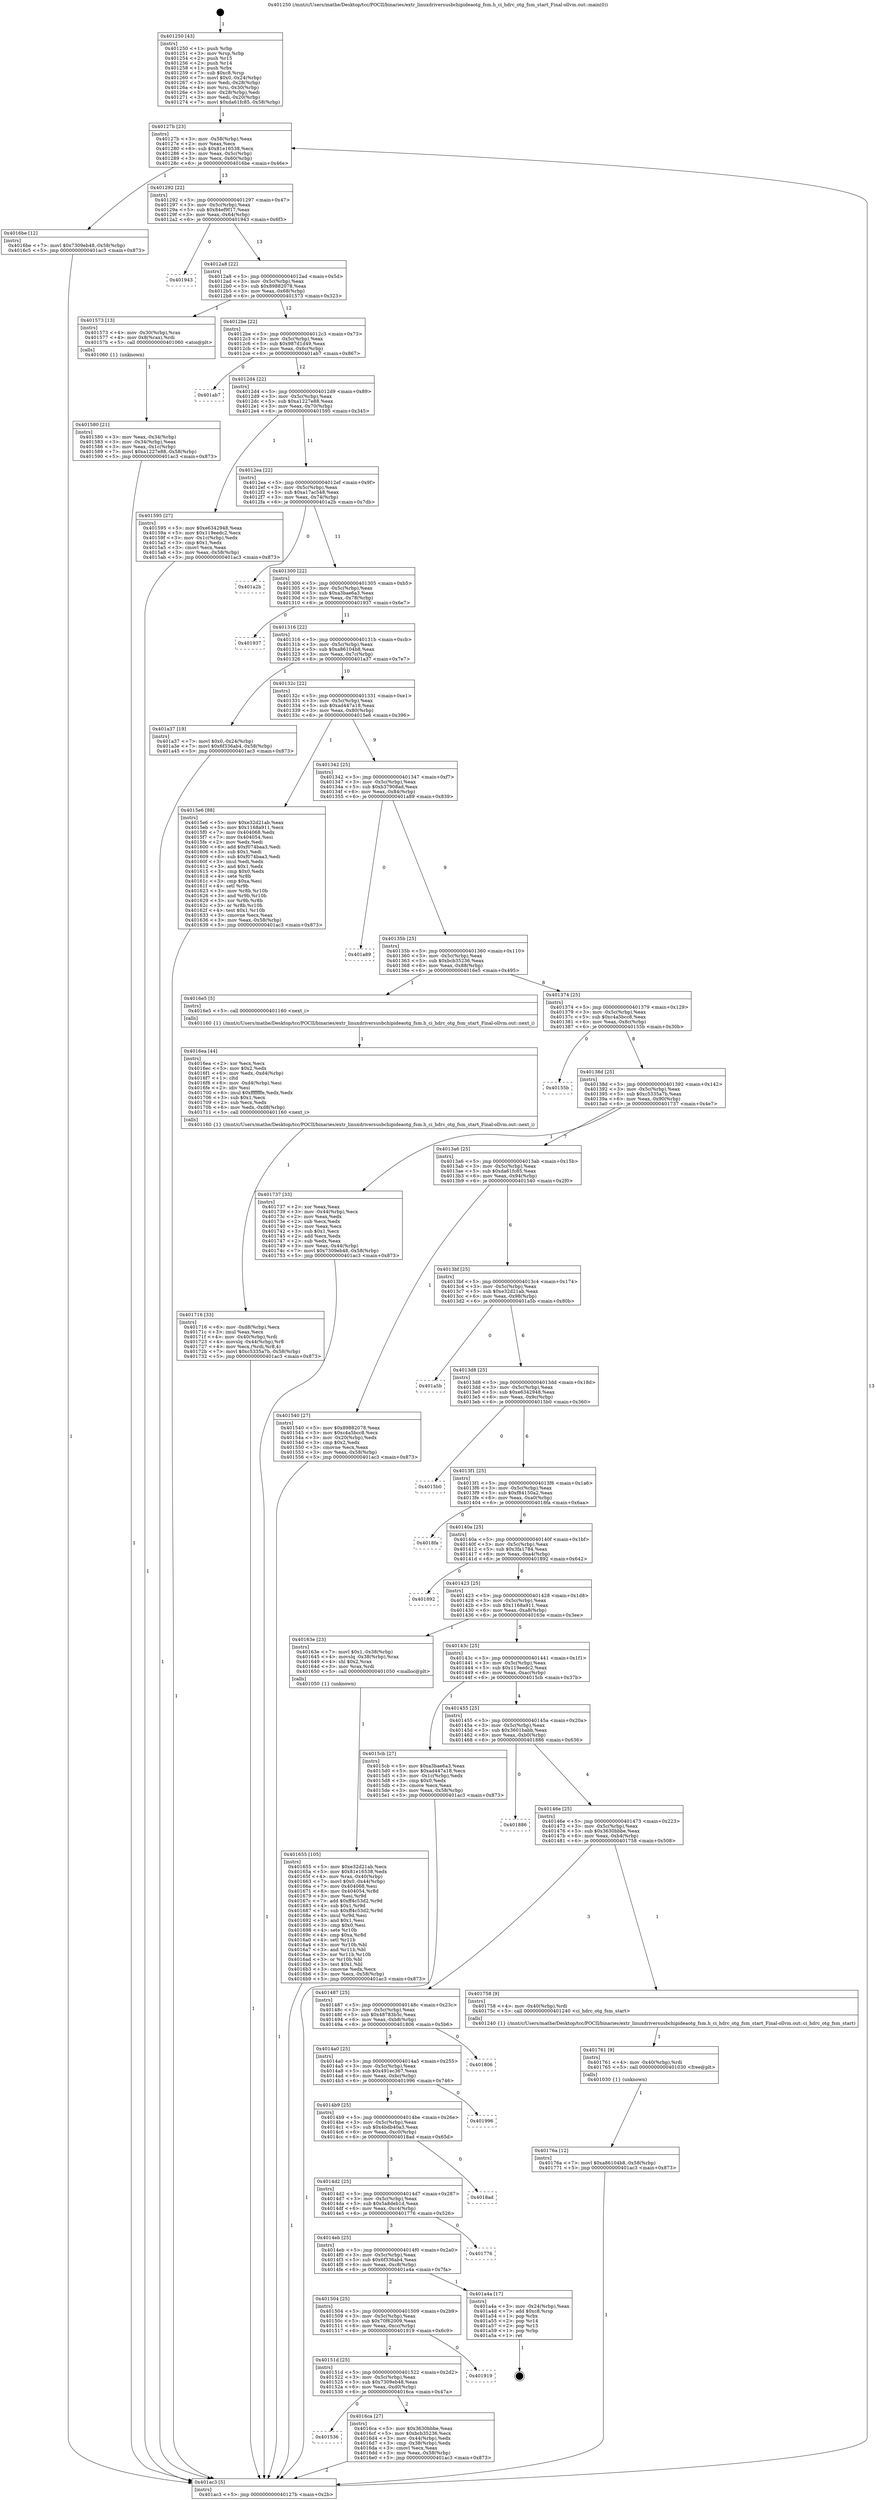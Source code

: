 digraph "0x401250" {
  label = "0x401250 (/mnt/c/Users/mathe/Desktop/tcc/POCII/binaries/extr_linuxdriversusbchipideaotg_fsm.h_ci_hdrc_otg_fsm_start_Final-ollvm.out::main(0))"
  labelloc = "t"
  node[shape=record]

  Entry [label="",width=0.3,height=0.3,shape=circle,fillcolor=black,style=filled]
  "0x40127b" [label="{
     0x40127b [23]\l
     | [instrs]\l
     &nbsp;&nbsp;0x40127b \<+3\>: mov -0x58(%rbp),%eax\l
     &nbsp;&nbsp;0x40127e \<+2\>: mov %eax,%ecx\l
     &nbsp;&nbsp;0x401280 \<+6\>: sub $0x81e16538,%ecx\l
     &nbsp;&nbsp;0x401286 \<+3\>: mov %eax,-0x5c(%rbp)\l
     &nbsp;&nbsp;0x401289 \<+3\>: mov %ecx,-0x60(%rbp)\l
     &nbsp;&nbsp;0x40128c \<+6\>: je 00000000004016be \<main+0x46e\>\l
  }"]
  "0x4016be" [label="{
     0x4016be [12]\l
     | [instrs]\l
     &nbsp;&nbsp;0x4016be \<+7\>: movl $0x7309eb48,-0x58(%rbp)\l
     &nbsp;&nbsp;0x4016c5 \<+5\>: jmp 0000000000401ac3 \<main+0x873\>\l
  }"]
  "0x401292" [label="{
     0x401292 [22]\l
     | [instrs]\l
     &nbsp;&nbsp;0x401292 \<+5\>: jmp 0000000000401297 \<main+0x47\>\l
     &nbsp;&nbsp;0x401297 \<+3\>: mov -0x5c(%rbp),%eax\l
     &nbsp;&nbsp;0x40129a \<+5\>: sub $0x84ef9f17,%eax\l
     &nbsp;&nbsp;0x40129f \<+3\>: mov %eax,-0x64(%rbp)\l
     &nbsp;&nbsp;0x4012a2 \<+6\>: je 0000000000401943 \<main+0x6f3\>\l
  }"]
  Exit [label="",width=0.3,height=0.3,shape=circle,fillcolor=black,style=filled,peripheries=2]
  "0x401943" [label="{
     0x401943\l
  }", style=dashed]
  "0x4012a8" [label="{
     0x4012a8 [22]\l
     | [instrs]\l
     &nbsp;&nbsp;0x4012a8 \<+5\>: jmp 00000000004012ad \<main+0x5d\>\l
     &nbsp;&nbsp;0x4012ad \<+3\>: mov -0x5c(%rbp),%eax\l
     &nbsp;&nbsp;0x4012b0 \<+5\>: sub $0x89882078,%eax\l
     &nbsp;&nbsp;0x4012b5 \<+3\>: mov %eax,-0x68(%rbp)\l
     &nbsp;&nbsp;0x4012b8 \<+6\>: je 0000000000401573 \<main+0x323\>\l
  }"]
  "0x40176a" [label="{
     0x40176a [12]\l
     | [instrs]\l
     &nbsp;&nbsp;0x40176a \<+7\>: movl $0xa86104b8,-0x58(%rbp)\l
     &nbsp;&nbsp;0x401771 \<+5\>: jmp 0000000000401ac3 \<main+0x873\>\l
  }"]
  "0x401573" [label="{
     0x401573 [13]\l
     | [instrs]\l
     &nbsp;&nbsp;0x401573 \<+4\>: mov -0x30(%rbp),%rax\l
     &nbsp;&nbsp;0x401577 \<+4\>: mov 0x8(%rax),%rdi\l
     &nbsp;&nbsp;0x40157b \<+5\>: call 0000000000401060 \<atoi@plt\>\l
     | [calls]\l
     &nbsp;&nbsp;0x401060 \{1\} (unknown)\l
  }"]
  "0x4012be" [label="{
     0x4012be [22]\l
     | [instrs]\l
     &nbsp;&nbsp;0x4012be \<+5\>: jmp 00000000004012c3 \<main+0x73\>\l
     &nbsp;&nbsp;0x4012c3 \<+3\>: mov -0x5c(%rbp),%eax\l
     &nbsp;&nbsp;0x4012c6 \<+5\>: sub $0x987d1d49,%eax\l
     &nbsp;&nbsp;0x4012cb \<+3\>: mov %eax,-0x6c(%rbp)\l
     &nbsp;&nbsp;0x4012ce \<+6\>: je 0000000000401ab7 \<main+0x867\>\l
  }"]
  "0x401761" [label="{
     0x401761 [9]\l
     | [instrs]\l
     &nbsp;&nbsp;0x401761 \<+4\>: mov -0x40(%rbp),%rdi\l
     &nbsp;&nbsp;0x401765 \<+5\>: call 0000000000401030 \<free@plt\>\l
     | [calls]\l
     &nbsp;&nbsp;0x401030 \{1\} (unknown)\l
  }"]
  "0x401ab7" [label="{
     0x401ab7\l
  }", style=dashed]
  "0x4012d4" [label="{
     0x4012d4 [22]\l
     | [instrs]\l
     &nbsp;&nbsp;0x4012d4 \<+5\>: jmp 00000000004012d9 \<main+0x89\>\l
     &nbsp;&nbsp;0x4012d9 \<+3\>: mov -0x5c(%rbp),%eax\l
     &nbsp;&nbsp;0x4012dc \<+5\>: sub $0xa1227e88,%eax\l
     &nbsp;&nbsp;0x4012e1 \<+3\>: mov %eax,-0x70(%rbp)\l
     &nbsp;&nbsp;0x4012e4 \<+6\>: je 0000000000401595 \<main+0x345\>\l
  }"]
  "0x401716" [label="{
     0x401716 [33]\l
     | [instrs]\l
     &nbsp;&nbsp;0x401716 \<+6\>: mov -0xd8(%rbp),%ecx\l
     &nbsp;&nbsp;0x40171c \<+3\>: imul %eax,%ecx\l
     &nbsp;&nbsp;0x40171f \<+4\>: mov -0x40(%rbp),%rdi\l
     &nbsp;&nbsp;0x401723 \<+4\>: movslq -0x44(%rbp),%r8\l
     &nbsp;&nbsp;0x401727 \<+4\>: mov %ecx,(%rdi,%r8,4)\l
     &nbsp;&nbsp;0x40172b \<+7\>: movl $0xc5335a7b,-0x58(%rbp)\l
     &nbsp;&nbsp;0x401732 \<+5\>: jmp 0000000000401ac3 \<main+0x873\>\l
  }"]
  "0x401595" [label="{
     0x401595 [27]\l
     | [instrs]\l
     &nbsp;&nbsp;0x401595 \<+5\>: mov $0xe6342948,%eax\l
     &nbsp;&nbsp;0x40159a \<+5\>: mov $0x119eedc2,%ecx\l
     &nbsp;&nbsp;0x40159f \<+3\>: mov -0x1c(%rbp),%edx\l
     &nbsp;&nbsp;0x4015a2 \<+3\>: cmp $0x1,%edx\l
     &nbsp;&nbsp;0x4015a5 \<+3\>: cmovl %ecx,%eax\l
     &nbsp;&nbsp;0x4015a8 \<+3\>: mov %eax,-0x58(%rbp)\l
     &nbsp;&nbsp;0x4015ab \<+5\>: jmp 0000000000401ac3 \<main+0x873\>\l
  }"]
  "0x4012ea" [label="{
     0x4012ea [22]\l
     | [instrs]\l
     &nbsp;&nbsp;0x4012ea \<+5\>: jmp 00000000004012ef \<main+0x9f\>\l
     &nbsp;&nbsp;0x4012ef \<+3\>: mov -0x5c(%rbp),%eax\l
     &nbsp;&nbsp;0x4012f2 \<+5\>: sub $0xa17ac548,%eax\l
     &nbsp;&nbsp;0x4012f7 \<+3\>: mov %eax,-0x74(%rbp)\l
     &nbsp;&nbsp;0x4012fa \<+6\>: je 0000000000401a2b \<main+0x7db\>\l
  }"]
  "0x4016ea" [label="{
     0x4016ea [44]\l
     | [instrs]\l
     &nbsp;&nbsp;0x4016ea \<+2\>: xor %ecx,%ecx\l
     &nbsp;&nbsp;0x4016ec \<+5\>: mov $0x2,%edx\l
     &nbsp;&nbsp;0x4016f1 \<+6\>: mov %edx,-0xd4(%rbp)\l
     &nbsp;&nbsp;0x4016f7 \<+1\>: cltd\l
     &nbsp;&nbsp;0x4016f8 \<+6\>: mov -0xd4(%rbp),%esi\l
     &nbsp;&nbsp;0x4016fe \<+2\>: idiv %esi\l
     &nbsp;&nbsp;0x401700 \<+6\>: imul $0xfffffffe,%edx,%edx\l
     &nbsp;&nbsp;0x401706 \<+3\>: sub $0x1,%ecx\l
     &nbsp;&nbsp;0x401709 \<+2\>: sub %ecx,%edx\l
     &nbsp;&nbsp;0x40170b \<+6\>: mov %edx,-0xd8(%rbp)\l
     &nbsp;&nbsp;0x401711 \<+5\>: call 0000000000401160 \<next_i\>\l
     | [calls]\l
     &nbsp;&nbsp;0x401160 \{1\} (/mnt/c/Users/mathe/Desktop/tcc/POCII/binaries/extr_linuxdriversusbchipideaotg_fsm.h_ci_hdrc_otg_fsm_start_Final-ollvm.out::next_i)\l
  }"]
  "0x401a2b" [label="{
     0x401a2b\l
  }", style=dashed]
  "0x401300" [label="{
     0x401300 [22]\l
     | [instrs]\l
     &nbsp;&nbsp;0x401300 \<+5\>: jmp 0000000000401305 \<main+0xb5\>\l
     &nbsp;&nbsp;0x401305 \<+3\>: mov -0x5c(%rbp),%eax\l
     &nbsp;&nbsp;0x401308 \<+5\>: sub $0xa3bae6a3,%eax\l
     &nbsp;&nbsp;0x40130d \<+3\>: mov %eax,-0x78(%rbp)\l
     &nbsp;&nbsp;0x401310 \<+6\>: je 0000000000401937 \<main+0x6e7\>\l
  }"]
  "0x401536" [label="{
     0x401536\l
  }", style=dashed]
  "0x401937" [label="{
     0x401937\l
  }", style=dashed]
  "0x401316" [label="{
     0x401316 [22]\l
     | [instrs]\l
     &nbsp;&nbsp;0x401316 \<+5\>: jmp 000000000040131b \<main+0xcb\>\l
     &nbsp;&nbsp;0x40131b \<+3\>: mov -0x5c(%rbp),%eax\l
     &nbsp;&nbsp;0x40131e \<+5\>: sub $0xa86104b8,%eax\l
     &nbsp;&nbsp;0x401323 \<+3\>: mov %eax,-0x7c(%rbp)\l
     &nbsp;&nbsp;0x401326 \<+6\>: je 0000000000401a37 \<main+0x7e7\>\l
  }"]
  "0x4016ca" [label="{
     0x4016ca [27]\l
     | [instrs]\l
     &nbsp;&nbsp;0x4016ca \<+5\>: mov $0x3630bbbe,%eax\l
     &nbsp;&nbsp;0x4016cf \<+5\>: mov $0xbcb35236,%ecx\l
     &nbsp;&nbsp;0x4016d4 \<+3\>: mov -0x44(%rbp),%edx\l
     &nbsp;&nbsp;0x4016d7 \<+3\>: cmp -0x38(%rbp),%edx\l
     &nbsp;&nbsp;0x4016da \<+3\>: cmovl %ecx,%eax\l
     &nbsp;&nbsp;0x4016dd \<+3\>: mov %eax,-0x58(%rbp)\l
     &nbsp;&nbsp;0x4016e0 \<+5\>: jmp 0000000000401ac3 \<main+0x873\>\l
  }"]
  "0x401a37" [label="{
     0x401a37 [19]\l
     | [instrs]\l
     &nbsp;&nbsp;0x401a37 \<+7\>: movl $0x0,-0x24(%rbp)\l
     &nbsp;&nbsp;0x401a3e \<+7\>: movl $0x6f336ab4,-0x58(%rbp)\l
     &nbsp;&nbsp;0x401a45 \<+5\>: jmp 0000000000401ac3 \<main+0x873\>\l
  }"]
  "0x40132c" [label="{
     0x40132c [22]\l
     | [instrs]\l
     &nbsp;&nbsp;0x40132c \<+5\>: jmp 0000000000401331 \<main+0xe1\>\l
     &nbsp;&nbsp;0x401331 \<+3\>: mov -0x5c(%rbp),%eax\l
     &nbsp;&nbsp;0x401334 \<+5\>: sub $0xad447a18,%eax\l
     &nbsp;&nbsp;0x401339 \<+3\>: mov %eax,-0x80(%rbp)\l
     &nbsp;&nbsp;0x40133c \<+6\>: je 00000000004015e6 \<main+0x396\>\l
  }"]
  "0x40151d" [label="{
     0x40151d [25]\l
     | [instrs]\l
     &nbsp;&nbsp;0x40151d \<+5\>: jmp 0000000000401522 \<main+0x2d2\>\l
     &nbsp;&nbsp;0x401522 \<+3\>: mov -0x5c(%rbp),%eax\l
     &nbsp;&nbsp;0x401525 \<+5\>: sub $0x7309eb48,%eax\l
     &nbsp;&nbsp;0x40152a \<+6\>: mov %eax,-0xd0(%rbp)\l
     &nbsp;&nbsp;0x401530 \<+6\>: je 00000000004016ca \<main+0x47a\>\l
  }"]
  "0x4015e6" [label="{
     0x4015e6 [88]\l
     | [instrs]\l
     &nbsp;&nbsp;0x4015e6 \<+5\>: mov $0xe32d21ab,%eax\l
     &nbsp;&nbsp;0x4015eb \<+5\>: mov $0x1168a911,%ecx\l
     &nbsp;&nbsp;0x4015f0 \<+7\>: mov 0x404068,%edx\l
     &nbsp;&nbsp;0x4015f7 \<+7\>: mov 0x404054,%esi\l
     &nbsp;&nbsp;0x4015fe \<+2\>: mov %edx,%edi\l
     &nbsp;&nbsp;0x401600 \<+6\>: add $0xf074baa3,%edi\l
     &nbsp;&nbsp;0x401606 \<+3\>: sub $0x1,%edi\l
     &nbsp;&nbsp;0x401609 \<+6\>: sub $0xf074baa3,%edi\l
     &nbsp;&nbsp;0x40160f \<+3\>: imul %edi,%edx\l
     &nbsp;&nbsp;0x401612 \<+3\>: and $0x1,%edx\l
     &nbsp;&nbsp;0x401615 \<+3\>: cmp $0x0,%edx\l
     &nbsp;&nbsp;0x401618 \<+4\>: sete %r8b\l
     &nbsp;&nbsp;0x40161c \<+3\>: cmp $0xa,%esi\l
     &nbsp;&nbsp;0x40161f \<+4\>: setl %r9b\l
     &nbsp;&nbsp;0x401623 \<+3\>: mov %r8b,%r10b\l
     &nbsp;&nbsp;0x401626 \<+3\>: and %r9b,%r10b\l
     &nbsp;&nbsp;0x401629 \<+3\>: xor %r9b,%r8b\l
     &nbsp;&nbsp;0x40162c \<+3\>: or %r8b,%r10b\l
     &nbsp;&nbsp;0x40162f \<+4\>: test $0x1,%r10b\l
     &nbsp;&nbsp;0x401633 \<+3\>: cmovne %ecx,%eax\l
     &nbsp;&nbsp;0x401636 \<+3\>: mov %eax,-0x58(%rbp)\l
     &nbsp;&nbsp;0x401639 \<+5\>: jmp 0000000000401ac3 \<main+0x873\>\l
  }"]
  "0x401342" [label="{
     0x401342 [25]\l
     | [instrs]\l
     &nbsp;&nbsp;0x401342 \<+5\>: jmp 0000000000401347 \<main+0xf7\>\l
     &nbsp;&nbsp;0x401347 \<+3\>: mov -0x5c(%rbp),%eax\l
     &nbsp;&nbsp;0x40134a \<+5\>: sub $0xb37908ad,%eax\l
     &nbsp;&nbsp;0x40134f \<+6\>: mov %eax,-0x84(%rbp)\l
     &nbsp;&nbsp;0x401355 \<+6\>: je 0000000000401a89 \<main+0x839\>\l
  }"]
  "0x401919" [label="{
     0x401919\l
  }", style=dashed]
  "0x401a89" [label="{
     0x401a89\l
  }", style=dashed]
  "0x40135b" [label="{
     0x40135b [25]\l
     | [instrs]\l
     &nbsp;&nbsp;0x40135b \<+5\>: jmp 0000000000401360 \<main+0x110\>\l
     &nbsp;&nbsp;0x401360 \<+3\>: mov -0x5c(%rbp),%eax\l
     &nbsp;&nbsp;0x401363 \<+5\>: sub $0xbcb35236,%eax\l
     &nbsp;&nbsp;0x401368 \<+6\>: mov %eax,-0x88(%rbp)\l
     &nbsp;&nbsp;0x40136e \<+6\>: je 00000000004016e5 \<main+0x495\>\l
  }"]
  "0x401504" [label="{
     0x401504 [25]\l
     | [instrs]\l
     &nbsp;&nbsp;0x401504 \<+5\>: jmp 0000000000401509 \<main+0x2b9\>\l
     &nbsp;&nbsp;0x401509 \<+3\>: mov -0x5c(%rbp),%eax\l
     &nbsp;&nbsp;0x40150c \<+5\>: sub $0x70f62009,%eax\l
     &nbsp;&nbsp;0x401511 \<+6\>: mov %eax,-0xcc(%rbp)\l
     &nbsp;&nbsp;0x401517 \<+6\>: je 0000000000401919 \<main+0x6c9\>\l
  }"]
  "0x4016e5" [label="{
     0x4016e5 [5]\l
     | [instrs]\l
     &nbsp;&nbsp;0x4016e5 \<+5\>: call 0000000000401160 \<next_i\>\l
     | [calls]\l
     &nbsp;&nbsp;0x401160 \{1\} (/mnt/c/Users/mathe/Desktop/tcc/POCII/binaries/extr_linuxdriversusbchipideaotg_fsm.h_ci_hdrc_otg_fsm_start_Final-ollvm.out::next_i)\l
  }"]
  "0x401374" [label="{
     0x401374 [25]\l
     | [instrs]\l
     &nbsp;&nbsp;0x401374 \<+5\>: jmp 0000000000401379 \<main+0x129\>\l
     &nbsp;&nbsp;0x401379 \<+3\>: mov -0x5c(%rbp),%eax\l
     &nbsp;&nbsp;0x40137c \<+5\>: sub $0xc4a5bcc8,%eax\l
     &nbsp;&nbsp;0x401381 \<+6\>: mov %eax,-0x8c(%rbp)\l
     &nbsp;&nbsp;0x401387 \<+6\>: je 000000000040155b \<main+0x30b\>\l
  }"]
  "0x401a4a" [label="{
     0x401a4a [17]\l
     | [instrs]\l
     &nbsp;&nbsp;0x401a4a \<+3\>: mov -0x24(%rbp),%eax\l
     &nbsp;&nbsp;0x401a4d \<+7\>: add $0xc8,%rsp\l
     &nbsp;&nbsp;0x401a54 \<+1\>: pop %rbx\l
     &nbsp;&nbsp;0x401a55 \<+2\>: pop %r14\l
     &nbsp;&nbsp;0x401a57 \<+2\>: pop %r15\l
     &nbsp;&nbsp;0x401a59 \<+1\>: pop %rbp\l
     &nbsp;&nbsp;0x401a5a \<+1\>: ret\l
  }"]
  "0x40155b" [label="{
     0x40155b\l
  }", style=dashed]
  "0x40138d" [label="{
     0x40138d [25]\l
     | [instrs]\l
     &nbsp;&nbsp;0x40138d \<+5\>: jmp 0000000000401392 \<main+0x142\>\l
     &nbsp;&nbsp;0x401392 \<+3\>: mov -0x5c(%rbp),%eax\l
     &nbsp;&nbsp;0x401395 \<+5\>: sub $0xc5335a7b,%eax\l
     &nbsp;&nbsp;0x40139a \<+6\>: mov %eax,-0x90(%rbp)\l
     &nbsp;&nbsp;0x4013a0 \<+6\>: je 0000000000401737 \<main+0x4e7\>\l
  }"]
  "0x4014eb" [label="{
     0x4014eb [25]\l
     | [instrs]\l
     &nbsp;&nbsp;0x4014eb \<+5\>: jmp 00000000004014f0 \<main+0x2a0\>\l
     &nbsp;&nbsp;0x4014f0 \<+3\>: mov -0x5c(%rbp),%eax\l
     &nbsp;&nbsp;0x4014f3 \<+5\>: sub $0x6f336ab4,%eax\l
     &nbsp;&nbsp;0x4014f8 \<+6\>: mov %eax,-0xc8(%rbp)\l
     &nbsp;&nbsp;0x4014fe \<+6\>: je 0000000000401a4a \<main+0x7fa\>\l
  }"]
  "0x401737" [label="{
     0x401737 [33]\l
     | [instrs]\l
     &nbsp;&nbsp;0x401737 \<+2\>: xor %eax,%eax\l
     &nbsp;&nbsp;0x401739 \<+3\>: mov -0x44(%rbp),%ecx\l
     &nbsp;&nbsp;0x40173c \<+2\>: mov %eax,%edx\l
     &nbsp;&nbsp;0x40173e \<+2\>: sub %ecx,%edx\l
     &nbsp;&nbsp;0x401740 \<+2\>: mov %eax,%ecx\l
     &nbsp;&nbsp;0x401742 \<+3\>: sub $0x1,%ecx\l
     &nbsp;&nbsp;0x401745 \<+2\>: add %ecx,%edx\l
     &nbsp;&nbsp;0x401747 \<+2\>: sub %edx,%eax\l
     &nbsp;&nbsp;0x401749 \<+3\>: mov %eax,-0x44(%rbp)\l
     &nbsp;&nbsp;0x40174c \<+7\>: movl $0x7309eb48,-0x58(%rbp)\l
     &nbsp;&nbsp;0x401753 \<+5\>: jmp 0000000000401ac3 \<main+0x873\>\l
  }"]
  "0x4013a6" [label="{
     0x4013a6 [25]\l
     | [instrs]\l
     &nbsp;&nbsp;0x4013a6 \<+5\>: jmp 00000000004013ab \<main+0x15b\>\l
     &nbsp;&nbsp;0x4013ab \<+3\>: mov -0x5c(%rbp),%eax\l
     &nbsp;&nbsp;0x4013ae \<+5\>: sub $0xda61fc85,%eax\l
     &nbsp;&nbsp;0x4013b3 \<+6\>: mov %eax,-0x94(%rbp)\l
     &nbsp;&nbsp;0x4013b9 \<+6\>: je 0000000000401540 \<main+0x2f0\>\l
  }"]
  "0x401776" [label="{
     0x401776\l
  }", style=dashed]
  "0x401540" [label="{
     0x401540 [27]\l
     | [instrs]\l
     &nbsp;&nbsp;0x401540 \<+5\>: mov $0x89882078,%eax\l
     &nbsp;&nbsp;0x401545 \<+5\>: mov $0xc4a5bcc8,%ecx\l
     &nbsp;&nbsp;0x40154a \<+3\>: mov -0x20(%rbp),%edx\l
     &nbsp;&nbsp;0x40154d \<+3\>: cmp $0x2,%edx\l
     &nbsp;&nbsp;0x401550 \<+3\>: cmovne %ecx,%eax\l
     &nbsp;&nbsp;0x401553 \<+3\>: mov %eax,-0x58(%rbp)\l
     &nbsp;&nbsp;0x401556 \<+5\>: jmp 0000000000401ac3 \<main+0x873\>\l
  }"]
  "0x4013bf" [label="{
     0x4013bf [25]\l
     | [instrs]\l
     &nbsp;&nbsp;0x4013bf \<+5\>: jmp 00000000004013c4 \<main+0x174\>\l
     &nbsp;&nbsp;0x4013c4 \<+3\>: mov -0x5c(%rbp),%eax\l
     &nbsp;&nbsp;0x4013c7 \<+5\>: sub $0xe32d21ab,%eax\l
     &nbsp;&nbsp;0x4013cc \<+6\>: mov %eax,-0x98(%rbp)\l
     &nbsp;&nbsp;0x4013d2 \<+6\>: je 0000000000401a5b \<main+0x80b\>\l
  }"]
  "0x401ac3" [label="{
     0x401ac3 [5]\l
     | [instrs]\l
     &nbsp;&nbsp;0x401ac3 \<+5\>: jmp 000000000040127b \<main+0x2b\>\l
  }"]
  "0x401250" [label="{
     0x401250 [43]\l
     | [instrs]\l
     &nbsp;&nbsp;0x401250 \<+1\>: push %rbp\l
     &nbsp;&nbsp;0x401251 \<+3\>: mov %rsp,%rbp\l
     &nbsp;&nbsp;0x401254 \<+2\>: push %r15\l
     &nbsp;&nbsp;0x401256 \<+2\>: push %r14\l
     &nbsp;&nbsp;0x401258 \<+1\>: push %rbx\l
     &nbsp;&nbsp;0x401259 \<+7\>: sub $0xc8,%rsp\l
     &nbsp;&nbsp;0x401260 \<+7\>: movl $0x0,-0x24(%rbp)\l
     &nbsp;&nbsp;0x401267 \<+3\>: mov %edi,-0x28(%rbp)\l
     &nbsp;&nbsp;0x40126a \<+4\>: mov %rsi,-0x30(%rbp)\l
     &nbsp;&nbsp;0x40126e \<+3\>: mov -0x28(%rbp),%edi\l
     &nbsp;&nbsp;0x401271 \<+3\>: mov %edi,-0x20(%rbp)\l
     &nbsp;&nbsp;0x401274 \<+7\>: movl $0xda61fc85,-0x58(%rbp)\l
  }"]
  "0x401580" [label="{
     0x401580 [21]\l
     | [instrs]\l
     &nbsp;&nbsp;0x401580 \<+3\>: mov %eax,-0x34(%rbp)\l
     &nbsp;&nbsp;0x401583 \<+3\>: mov -0x34(%rbp),%eax\l
     &nbsp;&nbsp;0x401586 \<+3\>: mov %eax,-0x1c(%rbp)\l
     &nbsp;&nbsp;0x401589 \<+7\>: movl $0xa1227e88,-0x58(%rbp)\l
     &nbsp;&nbsp;0x401590 \<+5\>: jmp 0000000000401ac3 \<main+0x873\>\l
  }"]
  "0x4014d2" [label="{
     0x4014d2 [25]\l
     | [instrs]\l
     &nbsp;&nbsp;0x4014d2 \<+5\>: jmp 00000000004014d7 \<main+0x287\>\l
     &nbsp;&nbsp;0x4014d7 \<+3\>: mov -0x5c(%rbp),%eax\l
     &nbsp;&nbsp;0x4014da \<+5\>: sub $0x5a8deb1d,%eax\l
     &nbsp;&nbsp;0x4014df \<+6\>: mov %eax,-0xc4(%rbp)\l
     &nbsp;&nbsp;0x4014e5 \<+6\>: je 0000000000401776 \<main+0x526\>\l
  }"]
  "0x401a5b" [label="{
     0x401a5b\l
  }", style=dashed]
  "0x4013d8" [label="{
     0x4013d8 [25]\l
     | [instrs]\l
     &nbsp;&nbsp;0x4013d8 \<+5\>: jmp 00000000004013dd \<main+0x18d\>\l
     &nbsp;&nbsp;0x4013dd \<+3\>: mov -0x5c(%rbp),%eax\l
     &nbsp;&nbsp;0x4013e0 \<+5\>: sub $0xe6342948,%eax\l
     &nbsp;&nbsp;0x4013e5 \<+6\>: mov %eax,-0x9c(%rbp)\l
     &nbsp;&nbsp;0x4013eb \<+6\>: je 00000000004015b0 \<main+0x360\>\l
  }"]
  "0x4018ad" [label="{
     0x4018ad\l
  }", style=dashed]
  "0x4015b0" [label="{
     0x4015b0\l
  }", style=dashed]
  "0x4013f1" [label="{
     0x4013f1 [25]\l
     | [instrs]\l
     &nbsp;&nbsp;0x4013f1 \<+5\>: jmp 00000000004013f6 \<main+0x1a6\>\l
     &nbsp;&nbsp;0x4013f6 \<+3\>: mov -0x5c(%rbp),%eax\l
     &nbsp;&nbsp;0x4013f9 \<+5\>: sub $0xf84150a2,%eax\l
     &nbsp;&nbsp;0x4013fe \<+6\>: mov %eax,-0xa0(%rbp)\l
     &nbsp;&nbsp;0x401404 \<+6\>: je 00000000004018fa \<main+0x6aa\>\l
  }"]
  "0x4014b9" [label="{
     0x4014b9 [25]\l
     | [instrs]\l
     &nbsp;&nbsp;0x4014b9 \<+5\>: jmp 00000000004014be \<main+0x26e\>\l
     &nbsp;&nbsp;0x4014be \<+3\>: mov -0x5c(%rbp),%eax\l
     &nbsp;&nbsp;0x4014c1 \<+5\>: sub $0x4bdb40a3,%eax\l
     &nbsp;&nbsp;0x4014c6 \<+6\>: mov %eax,-0xc0(%rbp)\l
     &nbsp;&nbsp;0x4014cc \<+6\>: je 00000000004018ad \<main+0x65d\>\l
  }"]
  "0x4018fa" [label="{
     0x4018fa\l
  }", style=dashed]
  "0x40140a" [label="{
     0x40140a [25]\l
     | [instrs]\l
     &nbsp;&nbsp;0x40140a \<+5\>: jmp 000000000040140f \<main+0x1bf\>\l
     &nbsp;&nbsp;0x40140f \<+3\>: mov -0x5c(%rbp),%eax\l
     &nbsp;&nbsp;0x401412 \<+5\>: sub $0x3fa1784,%eax\l
     &nbsp;&nbsp;0x401417 \<+6\>: mov %eax,-0xa4(%rbp)\l
     &nbsp;&nbsp;0x40141d \<+6\>: je 0000000000401892 \<main+0x642\>\l
  }"]
  "0x401996" [label="{
     0x401996\l
  }", style=dashed]
  "0x401892" [label="{
     0x401892\l
  }", style=dashed]
  "0x401423" [label="{
     0x401423 [25]\l
     | [instrs]\l
     &nbsp;&nbsp;0x401423 \<+5\>: jmp 0000000000401428 \<main+0x1d8\>\l
     &nbsp;&nbsp;0x401428 \<+3\>: mov -0x5c(%rbp),%eax\l
     &nbsp;&nbsp;0x40142b \<+5\>: sub $0x1168a911,%eax\l
     &nbsp;&nbsp;0x401430 \<+6\>: mov %eax,-0xa8(%rbp)\l
     &nbsp;&nbsp;0x401436 \<+6\>: je 000000000040163e \<main+0x3ee\>\l
  }"]
  "0x4014a0" [label="{
     0x4014a0 [25]\l
     | [instrs]\l
     &nbsp;&nbsp;0x4014a0 \<+5\>: jmp 00000000004014a5 \<main+0x255\>\l
     &nbsp;&nbsp;0x4014a5 \<+3\>: mov -0x5c(%rbp),%eax\l
     &nbsp;&nbsp;0x4014a8 \<+5\>: sub $0x491ec367,%eax\l
     &nbsp;&nbsp;0x4014ad \<+6\>: mov %eax,-0xbc(%rbp)\l
     &nbsp;&nbsp;0x4014b3 \<+6\>: je 0000000000401996 \<main+0x746\>\l
  }"]
  "0x40163e" [label="{
     0x40163e [23]\l
     | [instrs]\l
     &nbsp;&nbsp;0x40163e \<+7\>: movl $0x1,-0x38(%rbp)\l
     &nbsp;&nbsp;0x401645 \<+4\>: movslq -0x38(%rbp),%rax\l
     &nbsp;&nbsp;0x401649 \<+4\>: shl $0x2,%rax\l
     &nbsp;&nbsp;0x40164d \<+3\>: mov %rax,%rdi\l
     &nbsp;&nbsp;0x401650 \<+5\>: call 0000000000401050 \<malloc@plt\>\l
     | [calls]\l
     &nbsp;&nbsp;0x401050 \{1\} (unknown)\l
  }"]
  "0x40143c" [label="{
     0x40143c [25]\l
     | [instrs]\l
     &nbsp;&nbsp;0x40143c \<+5\>: jmp 0000000000401441 \<main+0x1f1\>\l
     &nbsp;&nbsp;0x401441 \<+3\>: mov -0x5c(%rbp),%eax\l
     &nbsp;&nbsp;0x401444 \<+5\>: sub $0x119eedc2,%eax\l
     &nbsp;&nbsp;0x401449 \<+6\>: mov %eax,-0xac(%rbp)\l
     &nbsp;&nbsp;0x40144f \<+6\>: je 00000000004015cb \<main+0x37b\>\l
  }"]
  "0x401806" [label="{
     0x401806\l
  }", style=dashed]
  "0x4015cb" [label="{
     0x4015cb [27]\l
     | [instrs]\l
     &nbsp;&nbsp;0x4015cb \<+5\>: mov $0xa3bae6a3,%eax\l
     &nbsp;&nbsp;0x4015d0 \<+5\>: mov $0xad447a18,%ecx\l
     &nbsp;&nbsp;0x4015d5 \<+3\>: mov -0x1c(%rbp),%edx\l
     &nbsp;&nbsp;0x4015d8 \<+3\>: cmp $0x0,%edx\l
     &nbsp;&nbsp;0x4015db \<+3\>: cmove %ecx,%eax\l
     &nbsp;&nbsp;0x4015de \<+3\>: mov %eax,-0x58(%rbp)\l
     &nbsp;&nbsp;0x4015e1 \<+5\>: jmp 0000000000401ac3 \<main+0x873\>\l
  }"]
  "0x401455" [label="{
     0x401455 [25]\l
     | [instrs]\l
     &nbsp;&nbsp;0x401455 \<+5\>: jmp 000000000040145a \<main+0x20a\>\l
     &nbsp;&nbsp;0x40145a \<+3\>: mov -0x5c(%rbp),%eax\l
     &nbsp;&nbsp;0x40145d \<+5\>: sub $0x3601babb,%eax\l
     &nbsp;&nbsp;0x401462 \<+6\>: mov %eax,-0xb0(%rbp)\l
     &nbsp;&nbsp;0x401468 \<+6\>: je 0000000000401886 \<main+0x636\>\l
  }"]
  "0x401655" [label="{
     0x401655 [105]\l
     | [instrs]\l
     &nbsp;&nbsp;0x401655 \<+5\>: mov $0xe32d21ab,%ecx\l
     &nbsp;&nbsp;0x40165a \<+5\>: mov $0x81e16538,%edx\l
     &nbsp;&nbsp;0x40165f \<+4\>: mov %rax,-0x40(%rbp)\l
     &nbsp;&nbsp;0x401663 \<+7\>: movl $0x0,-0x44(%rbp)\l
     &nbsp;&nbsp;0x40166a \<+7\>: mov 0x404068,%esi\l
     &nbsp;&nbsp;0x401671 \<+8\>: mov 0x404054,%r8d\l
     &nbsp;&nbsp;0x401679 \<+3\>: mov %esi,%r9d\l
     &nbsp;&nbsp;0x40167c \<+7\>: add $0xff4c53d2,%r9d\l
     &nbsp;&nbsp;0x401683 \<+4\>: sub $0x1,%r9d\l
     &nbsp;&nbsp;0x401687 \<+7\>: sub $0xff4c53d2,%r9d\l
     &nbsp;&nbsp;0x40168e \<+4\>: imul %r9d,%esi\l
     &nbsp;&nbsp;0x401692 \<+3\>: and $0x1,%esi\l
     &nbsp;&nbsp;0x401695 \<+3\>: cmp $0x0,%esi\l
     &nbsp;&nbsp;0x401698 \<+4\>: sete %r10b\l
     &nbsp;&nbsp;0x40169c \<+4\>: cmp $0xa,%r8d\l
     &nbsp;&nbsp;0x4016a0 \<+4\>: setl %r11b\l
     &nbsp;&nbsp;0x4016a4 \<+3\>: mov %r10b,%bl\l
     &nbsp;&nbsp;0x4016a7 \<+3\>: and %r11b,%bl\l
     &nbsp;&nbsp;0x4016aa \<+3\>: xor %r11b,%r10b\l
     &nbsp;&nbsp;0x4016ad \<+3\>: or %r10b,%bl\l
     &nbsp;&nbsp;0x4016b0 \<+3\>: test $0x1,%bl\l
     &nbsp;&nbsp;0x4016b3 \<+3\>: cmovne %edx,%ecx\l
     &nbsp;&nbsp;0x4016b6 \<+3\>: mov %ecx,-0x58(%rbp)\l
     &nbsp;&nbsp;0x4016b9 \<+5\>: jmp 0000000000401ac3 \<main+0x873\>\l
  }"]
  "0x401487" [label="{
     0x401487 [25]\l
     | [instrs]\l
     &nbsp;&nbsp;0x401487 \<+5\>: jmp 000000000040148c \<main+0x23c\>\l
     &nbsp;&nbsp;0x40148c \<+3\>: mov -0x5c(%rbp),%eax\l
     &nbsp;&nbsp;0x40148f \<+5\>: sub $0x48783b5c,%eax\l
     &nbsp;&nbsp;0x401494 \<+6\>: mov %eax,-0xb8(%rbp)\l
     &nbsp;&nbsp;0x40149a \<+6\>: je 0000000000401806 \<main+0x5b6\>\l
  }"]
  "0x401886" [label="{
     0x401886\l
  }", style=dashed]
  "0x40146e" [label="{
     0x40146e [25]\l
     | [instrs]\l
     &nbsp;&nbsp;0x40146e \<+5\>: jmp 0000000000401473 \<main+0x223\>\l
     &nbsp;&nbsp;0x401473 \<+3\>: mov -0x5c(%rbp),%eax\l
     &nbsp;&nbsp;0x401476 \<+5\>: sub $0x3630bbbe,%eax\l
     &nbsp;&nbsp;0x40147b \<+6\>: mov %eax,-0xb4(%rbp)\l
     &nbsp;&nbsp;0x401481 \<+6\>: je 0000000000401758 \<main+0x508\>\l
  }"]
  "0x401758" [label="{
     0x401758 [9]\l
     | [instrs]\l
     &nbsp;&nbsp;0x401758 \<+4\>: mov -0x40(%rbp),%rdi\l
     &nbsp;&nbsp;0x40175c \<+5\>: call 0000000000401240 \<ci_hdrc_otg_fsm_start\>\l
     | [calls]\l
     &nbsp;&nbsp;0x401240 \{1\} (/mnt/c/Users/mathe/Desktop/tcc/POCII/binaries/extr_linuxdriversusbchipideaotg_fsm.h_ci_hdrc_otg_fsm_start_Final-ollvm.out::ci_hdrc_otg_fsm_start)\l
  }"]
  Entry -> "0x401250" [label=" 1"]
  "0x40127b" -> "0x4016be" [label=" 1"]
  "0x40127b" -> "0x401292" [label=" 13"]
  "0x401a4a" -> Exit [label=" 1"]
  "0x401292" -> "0x401943" [label=" 0"]
  "0x401292" -> "0x4012a8" [label=" 13"]
  "0x401a37" -> "0x401ac3" [label=" 1"]
  "0x4012a8" -> "0x401573" [label=" 1"]
  "0x4012a8" -> "0x4012be" [label=" 12"]
  "0x40176a" -> "0x401ac3" [label=" 1"]
  "0x4012be" -> "0x401ab7" [label=" 0"]
  "0x4012be" -> "0x4012d4" [label=" 12"]
  "0x401761" -> "0x40176a" [label=" 1"]
  "0x4012d4" -> "0x401595" [label=" 1"]
  "0x4012d4" -> "0x4012ea" [label=" 11"]
  "0x401758" -> "0x401761" [label=" 1"]
  "0x4012ea" -> "0x401a2b" [label=" 0"]
  "0x4012ea" -> "0x401300" [label=" 11"]
  "0x401737" -> "0x401ac3" [label=" 1"]
  "0x401300" -> "0x401937" [label=" 0"]
  "0x401300" -> "0x401316" [label=" 11"]
  "0x401716" -> "0x401ac3" [label=" 1"]
  "0x401316" -> "0x401a37" [label=" 1"]
  "0x401316" -> "0x40132c" [label=" 10"]
  "0x4016ea" -> "0x401716" [label=" 1"]
  "0x40132c" -> "0x4015e6" [label=" 1"]
  "0x40132c" -> "0x401342" [label=" 9"]
  "0x4016ca" -> "0x401ac3" [label=" 2"]
  "0x401342" -> "0x401a89" [label=" 0"]
  "0x401342" -> "0x40135b" [label=" 9"]
  "0x40151d" -> "0x401536" [label=" 0"]
  "0x40135b" -> "0x4016e5" [label=" 1"]
  "0x40135b" -> "0x401374" [label=" 8"]
  "0x4016e5" -> "0x4016ea" [label=" 1"]
  "0x401374" -> "0x40155b" [label=" 0"]
  "0x401374" -> "0x40138d" [label=" 8"]
  "0x401504" -> "0x40151d" [label=" 2"]
  "0x40138d" -> "0x401737" [label=" 1"]
  "0x40138d" -> "0x4013a6" [label=" 7"]
  "0x40151d" -> "0x4016ca" [label=" 2"]
  "0x4013a6" -> "0x401540" [label=" 1"]
  "0x4013a6" -> "0x4013bf" [label=" 6"]
  "0x401540" -> "0x401ac3" [label=" 1"]
  "0x401250" -> "0x40127b" [label=" 1"]
  "0x401ac3" -> "0x40127b" [label=" 13"]
  "0x401573" -> "0x401580" [label=" 1"]
  "0x401580" -> "0x401ac3" [label=" 1"]
  "0x401595" -> "0x401ac3" [label=" 1"]
  "0x4014eb" -> "0x401504" [label=" 2"]
  "0x4013bf" -> "0x401a5b" [label=" 0"]
  "0x4013bf" -> "0x4013d8" [label=" 6"]
  "0x401504" -> "0x401919" [label=" 0"]
  "0x4013d8" -> "0x4015b0" [label=" 0"]
  "0x4013d8" -> "0x4013f1" [label=" 6"]
  "0x4014d2" -> "0x4014eb" [label=" 3"]
  "0x4013f1" -> "0x4018fa" [label=" 0"]
  "0x4013f1" -> "0x40140a" [label=" 6"]
  "0x4014eb" -> "0x401a4a" [label=" 1"]
  "0x40140a" -> "0x401892" [label=" 0"]
  "0x40140a" -> "0x401423" [label=" 6"]
  "0x4014b9" -> "0x4014d2" [label=" 3"]
  "0x401423" -> "0x40163e" [label=" 1"]
  "0x401423" -> "0x40143c" [label=" 5"]
  "0x4014d2" -> "0x401776" [label=" 0"]
  "0x40143c" -> "0x4015cb" [label=" 1"]
  "0x40143c" -> "0x401455" [label=" 4"]
  "0x4015cb" -> "0x401ac3" [label=" 1"]
  "0x4015e6" -> "0x401ac3" [label=" 1"]
  "0x40163e" -> "0x401655" [label=" 1"]
  "0x401655" -> "0x401ac3" [label=" 1"]
  "0x4016be" -> "0x401ac3" [label=" 1"]
  "0x4014a0" -> "0x4014b9" [label=" 3"]
  "0x401455" -> "0x401886" [label=" 0"]
  "0x401455" -> "0x40146e" [label=" 4"]
  "0x4014b9" -> "0x4018ad" [label=" 0"]
  "0x40146e" -> "0x401758" [label=" 1"]
  "0x40146e" -> "0x401487" [label=" 3"]
  "0x4014a0" -> "0x401996" [label=" 0"]
  "0x401487" -> "0x401806" [label=" 0"]
  "0x401487" -> "0x4014a0" [label=" 3"]
}

